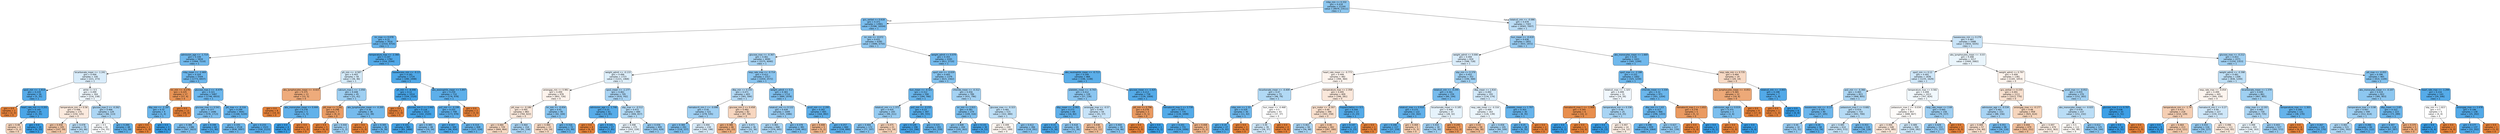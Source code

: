 digraph Tree {
node [shape=box, style="filled, rounded", color="black", fontname="helvetica"] ;
edge [fontname="helvetica"] ;
0 [label="mbp_min <= 0.332\ngini = 0.418\nsamples = 21244\nvalue = [9979, 23511]\nclass = 1", fillcolor="#8dc7f0"] ;
1 [label="gcs_verbal <= 0.618\ngini = 0.371\nsamples = 13901\nvalue = [5396, 16504]\nclass = 1", fillcolor="#7abdee"] ;
0 -> 1 [labeldistance=2.5, labelangle=45, headlabel="True"] ;
2 [label="inr_max <= 0.078\ngini = 0.31\nsamples = 7616\nvalue = [2310, 9754]\nclass = 1", fillcolor="#68b4eb"] ;
1 -> 2 ;
3 [label="admission_age <= -1.714\ngini = 0.339\nsamples = 5834\nvalue = [1994, 7210]\nclass = 1", fillcolor="#70b8ec"] ;
2 -> 3 ;
4 [label="bicarbonate_mean <= -1.241\ngini = 0.494\nsamples = 330\nvalue = [221, 273]\nclass = 1", fillcolor="#d9ecfa"] ;
3 -> 4 ;
5 [label="spo2_min <= -1.814\ngini = 0.219\nsamples = 26\nvalue = [5, 35]\nclass = 1", fillcolor="#55abe9"] ;
4 -> 5 ;
6 [label="gini = 0.0\nsamples = 2\nvalue = [2, 0]\nclass = 0", fillcolor="#e58139"] ;
5 -> 6 ;
7 [label="heart_rate_min <= 0.201\ngini = 0.145\nsamples = 24\nvalue = [3, 35]\nclass = 1", fillcolor="#4aa5e7"] ;
5 -> 7 ;
8 [label="gini = 0.48\nsamples = 4\nvalue = [3, 2]\nclass = 0", fillcolor="#f6d5bd"] ;
7 -> 8 ;
9 [label="gini = 0.0\nsamples = 20\nvalue = [0, 33]\nclass = 1", fillcolor="#399de5"] ;
7 -> 9 ;
10 [label="white <= 0.5\ngini = 0.499\nsamples = 304\nvalue = [216, 238]\nclass = 1", fillcolor="#edf6fd"] ;
4 -> 10 ;
11 [label="temperature_min <= 0.56\ngini = 0.496\nsamples = 175\nvalue = [150, 125]\nclass = 0", fillcolor="#fbeade"] ;
10 -> 11 ;
12 [label="gini = 0.458\nsamples = 105\nvalue = [107, 59]\nclass = 0", fillcolor="#f3c6a6"] ;
11 -> 12 ;
13 [label="gini = 0.478\nsamples = 70\nvalue = [43, 66]\nclass = 1", fillcolor="#baddf6"] ;
11 -> 13 ;
14 [label="glucose_max.2 <= -0.262\ngini = 0.466\nsamples = 129\nvalue = [66, 113]\nclass = 1", fillcolor="#add6f4"] ;
10 -> 14 ;
15 [label="gini = 0.5\nsamples = 81\nvalue = [54, 55]\nclass = 1", fillcolor="#fbfdff"] ;
14 -> 15 ;
16 [label="gini = 0.284\nsamples = 48\nvalue = [12, 58]\nclass = 1", fillcolor="#62b1ea"] ;
14 -> 16 ;
17 [label="mbp_mean <= -2.469\ngini = 0.324\nsamples = 5504\nvalue = [1773, 6937]\nclass = 1", fillcolor="#6cb6ec"] ;
3 -> 17 ;
18 [label="inr_min <= -0.276\ngini = 0.225\nsamples = 17\nvalue = [27, 4]\nclass = 0", fillcolor="#e99456"] ;
17 -> 18 ;
19 [label="dbp_min <= -2.187\ngini = 0.32\nsamples = 4\nvalue = [1, 4]\nclass = 1", fillcolor="#6ab6ec"] ;
18 -> 19 ;
20 [label="gini = 0.0\nsamples = 1\nvalue = [1, 0]\nclass = 0", fillcolor="#e58139"] ;
19 -> 20 ;
21 [label="gini = 0.0\nsamples = 3\nvalue = [0, 4]\nclass = 1", fillcolor="#399de5"] ;
19 -> 21 ;
22 [label="gini = 0.0\nsamples = 13\nvalue = [26, 0]\nclass = 0", fillcolor="#e58139"] ;
18 -> 22 ;
23 [label="glucose_max.2 <= -0.479\ngini = 0.321\nsamples = 5487\nvalue = [1746, 6933]\nclass = 1", fillcolor="#6bb6ec"] ;
17 -> 23 ;
24 [label="glucose_max <= 0.541\ngini = 0.377\nsamples = 1446\nvalue = [578, 1713]\nclass = 1", fillcolor="#7cbeee"] ;
23 -> 24 ;
25 [label="gini = 0.384\nsamples = 1386\nvalue = [567, 1623]\nclass = 1", fillcolor="#7ebfee"] ;
24 -> 25 ;
26 [label="gini = 0.194\nsamples = 60\nvalue = [11, 90]\nclass = 1", fillcolor="#51a9e8"] ;
24 -> 26 ;
27 [label="ptt_max <= -0.316\ngini = 0.299\nsamples = 4041\nvalue = [1168, 5220]\nclass = 1", fillcolor="#65b3eb"] ;
23 -> 27 ;
28 [label="gini = 0.335\nsamples = 2518\nvalue = [838, 3097]\nclass = 1", fillcolor="#6fb8ec"] ;
27 -> 28 ;
29 [label="gini = 0.233\nsamples = 1523\nvalue = [330, 2123]\nclass = 1", fillcolor="#58ace9"] ;
27 -> 29 ;
30 [label="temperature_max <= -2.366\ngini = 0.197\nsamples = 1782\nvalue = [316, 2544]\nclass = 1", fillcolor="#52a9e8"] ;
2 -> 30 ;
31 [label="ph_min <= -4.587\ngini = 0.493\nsamples = 58\nvalue = [36, 46]\nclass = 1", fillcolor="#d4eaf9"] ;
30 -> 31 ;
32 [label="abs_lymphocytes_mean <= -0.023\ngini = 0.375\nsamples = 13\nvalue = [15, 5]\nclass = 0", fillcolor="#eeab7b"] ;
31 -> 32 ;
33 [label="gini = 0.0\nsamples = 8\nvalue = [14, 0]\nclass = 0", fillcolor="#e58139"] ;
32 -> 33 ;
34 [label="abs_monocytes_mean <= 0.444\ngini = 0.278\nsamples = 5\nvalue = [1, 5]\nclass = 1", fillcolor="#61b1ea"] ;
32 -> 34 ;
35 [label="gini = 0.0\nsamples = 4\nvalue = [0, 5]\nclass = 1", fillcolor="#399de5"] ;
34 -> 35 ;
36 [label="gini = 0.0\nsamples = 1\nvalue = [1, 0]\nclass = 0", fillcolor="#e58139"] ;
34 -> 36 ;
37 [label="calcium_max.1 <= -1.056\ngini = 0.448\nsamples = 45\nvalue = [21, 41]\nclass = 1", fillcolor="#9ecff2"] ;
31 -> 37 ;
38 [label="ptt_max <= 3.241\ngini = 0.298\nsamples = 7\nvalue = [9, 2]\nclass = 0", fillcolor="#eb9d65"] ;
37 -> 38 ;
39 [label="gini = 0.0\nsamples = 5\nvalue = [8, 0]\nclass = 0", fillcolor="#e58139"] ;
38 -> 39 ;
40 [label="gini = 0.444\nsamples = 2\nvalue = [1, 2]\nclass = 1", fillcolor="#9ccef2"] ;
38 -> 40 ;
41 [label="abs_lymphocytes_mean <= -0.205\ngini = 0.36\nsamples = 38\nvalue = [12, 39]\nclass = 1", fillcolor="#76bbed"] ;
37 -> 41 ;
42 [label="gini = 0.0\nsamples = 2\nvalue = [3, 0]\nclass = 0", fillcolor="#e58139"] ;
41 -> 42 ;
43 [label="gini = 0.305\nsamples = 36\nvalue = [9, 39]\nclass = 1", fillcolor="#67b4eb"] ;
41 -> 43 ;
44 [label="baseexcess_min <= -0.13\ngini = 0.181\nsamples = 1724\nvalue = [280, 2498]\nclass = 1", fillcolor="#4fa8e8"] ;
30 -> 44 ;
45 [label="ph_min <= -8.098\ngini = 0.12\nsamples = 1014\nvalue = [104, 1520]\nclass = 1", fillcolor="#47a4e7"] ;
44 -> 45 ;
46 [label="gini = 0.0\nsamples = 1\nvalue = [2, 0]\nclass = 0", fillcolor="#e58139"] ;
45 -> 46 ;
47 [label="glucose_min.2 <= 2.442\ngini = 0.118\nsamples = 1013\nvalue = [102, 1520]\nclass = 1", fillcolor="#46a4e7"] ;
45 -> 47 ;
48 [label="gini = 0.101\nsamples = 965\nvalue = [83, 1466]\nclass = 1", fillcolor="#44a3e6"] ;
47 -> 48 ;
49 [label="gini = 0.385\nsamples = 48\nvalue = [19, 54]\nclass = 1", fillcolor="#7fbfee"] ;
47 -> 49 ;
50 [label="abs_eosinophils_mean <= 5.897\ngini = 0.259\nsamples = 710\nvalue = [176, 978]\nclass = 1", fillcolor="#5dafea"] ;
44 -> 50 ;
51 [label="po2_min <= -0.199\ngini = 0.255\nsamples = 708\nvalue = [173, 978]\nclass = 1", fillcolor="#5caeea"] ;
50 -> 51 ;
52 [label="gini = 0.167\nsamples = 300\nvalue = [46, 454]\nclass = 1", fillcolor="#4da7e8"] ;
51 -> 52 ;
53 [label="gini = 0.314\nsamples = 408\nvalue = [127, 524]\nclass = 1", fillcolor="#69b5eb"] ;
51 -> 53 ;
54 [label="gini = 0.0\nsamples = 2\nvalue = [3, 0]\nclass = 0", fillcolor="#e58139"] ;
50 -> 54 ;
55 [label="inr_min <= -0.072\ngini = 0.431\nsamples = 6285\nvalue = [3086, 6750]\nclass = 1", fillcolor="#94caf1"] ;
1 -> 55 ;
56 [label="glucose_max <= -0.367\ngini = 0.461\nsamples = 4040\nvalue = [2275, 4040]\nclass = 1", fillcolor="#a8d4f4"] ;
55 -> 56 ;
57 [label="weight_admit <= -0.133\ngini = 0.496\nsamples = 1723\nvalue = [1221, 1468]\nclass = 1", fillcolor="#deeffb"] ;
56 -> 57 ;
58 [label="aniongap_min <= 0.981\ngini = 0.499\nsamples = 978\nvalue = [802, 726]\nclass = 0", fillcolor="#fdf3ec"] ;
57 -> 58 ;
59 [label="ptt_max <= -0.186\ngini = 0.495\nsamples = 883\nvalue = [760, 622]\nclass = 0", fillcolor="#fae8db"] ;
58 -> 59 ;
60 [label="gini = 0.484\nsamples = 729\nvalue = [669, 464]\nclass = 0", fillcolor="#f7d8c2"] ;
59 -> 60 ;
61 [label="gini = 0.464\nsamples = 154\nvalue = [91, 158]\nclass = 1", fillcolor="#abd5f4"] ;
59 -> 61 ;
62 [label="inr_min <= -0.454\ngini = 0.41\nsamples = 95\nvalue = [42, 104]\nclass = 1", fillcolor="#89c5f0"] ;
58 -> 62 ;
63 [label="gini = 0.484\nsamples = 23\nvalue = [20, 14]\nclass = 0", fillcolor="#f7d9c4"] ;
62 -> 63 ;
64 [label="gini = 0.316\nsamples = 72\nvalue = [22, 90]\nclass = 1", fillcolor="#69b5eb"] ;
62 -> 64 ;
65 [label="spo2_mean <= -1.177\ngini = 0.461\nsamples = 745\nvalue = [419, 742]\nclass = 1", fillcolor="#a9d4f4"] ;
57 -> 65 ;
66 [label="admission_age <= -1.746\ngini = 0.23\nsamples = 61\nvalue = [13, 85]\nclass = 1", fillcolor="#57ace9"] ;
65 -> 66 ;
67 [label="gini = 0.0\nsamples = 4\nvalue = [6, 0]\nclass = 0", fillcolor="#e58139"] ;
66 -> 67 ;
68 [label="gini = 0.141\nsamples = 57\nvalue = [7, 85]\nclass = 1", fillcolor="#49a5e7"] ;
66 -> 68 ;
69 [label="sbp_max <= -0.512\ngini = 0.472\nsamples = 684\nvalue = [406, 657]\nclass = 1", fillcolor="#b3daf5"] ;
65 -> 69 ;
70 [label="gini = 0.498\nsamples = 275\nvalue = [203, 228]\nclass = 1", fillcolor="#e9f4fc"] ;
69 -> 70 ;
71 [label="gini = 0.436\nsamples = 409\nvalue = [203, 429]\nclass = 1", fillcolor="#97cbf1"] ;
69 -> 71 ;
72 [label="resp_rate_max <= -0.714\ngini = 0.412\nsamples = 2317\nvalue = [1054, 2572]\nclass = 1", fillcolor="#8ac5f0"] ;
56 -> 72 ;
73 [label="dbp_min <= 0.155\ngini = 0.471\nsamples = 603\nvalue = [365, 594]\nclass = 1", fillcolor="#b3d9f5"] ;
72 -> 73 ;
74 [label="hematocrit_min.1 <= -0.096\ngini = 0.45\nsamples = 521\nvalue = [278, 535]\nclass = 1", fillcolor="#a0d0f3"] ;
73 -> 74 ;
75 [label="gini = 0.384\nsamples = 291\nvalue = [118, 337]\nclass = 1", fillcolor="#7ebfee"] ;
74 -> 75 ;
76 [label="gini = 0.494\nsamples = 230\nvalue = [160, 198]\nclass = 1", fillcolor="#d9ecfa"] ;
74 -> 76 ;
77 [label="glucose_min.2 <= 0.458\ngini = 0.482\nsamples = 82\nvalue = [87, 59]\nclass = 0", fillcolor="#f7d6bf"] ;
73 -> 77 ;
78 [label="gini = 0.386\nsamples = 46\nvalue = [65, 23]\nclass = 0", fillcolor="#eeae7f"] ;
77 -> 78 ;
79 [label="gini = 0.471\nsamples = 36\nvalue = [22, 36]\nclass = 1", fillcolor="#b2d9f5"] ;
77 -> 79 ;
80 [label="weight_admit <= 0.2\ngini = 0.383\nsamples = 1714\nvalue = [689, 1978]\nclass = 1", fillcolor="#7ebfee"] ;
72 -> 80 ;
81 [label="totalco2_min <= 0.122\ngini = 0.439\nsamples = 1049\nvalue = [525, 1086]\nclass = 1", fillcolor="#99ccf2"] ;
80 -> 81 ;
82 [label="gini = 0.465\nsamples = 668\nvalue = [376, 645]\nclass = 1", fillcolor="#acd6f4"] ;
81 -> 82 ;
83 [label="gini = 0.378\nsamples = 381\nvalue = [149, 441]\nclass = 1", fillcolor="#7cbeee"] ;
81 -> 83 ;
84 [label="pco2_min <= -2.295\ngini = 0.262\nsamples = 665\nvalue = [164, 892]\nclass = 1", fillcolor="#5dafea"] ;
80 -> 84 ;
85 [label="gini = 0.408\nsamples = 5\nvalue = [5, 2]\nclass = 0", fillcolor="#efb388"] ;
84 -> 85 ;
86 [label="gini = 0.257\nsamples = 660\nvalue = [159, 890]\nclass = 1", fillcolor="#5cafea"] ;
84 -> 86 ;
87 [label="weight_admit <= 0.079\ngini = 0.355\nsamples = 2245\nvalue = [811, 2710]\nclass = 1", fillcolor="#74baed"] ;
55 -> 87 ;
88 [label="spo2_min <= -0.029\ngini = 0.405\nsamples = 1379\nvalue = [615, 1562]\nclass = 1", fillcolor="#87c4ef"] ;
87 -> 88 ;
89 [label="bun_mean <= -0.321\ngini = 0.312\nsamples = 590\nvalue = [184, 766]\nclass = 1", fillcolor="#69b5eb"] ;
88 -> 89 ;
90 [label="totalco2_min <= 1.372\ngini = 0.435\nsamples = 193\nvalue = [99, 211]\nclass = 1", fillcolor="#96cbf1"] ;
89 -> 90 ;
91 [label="gini = 0.404\nsamples = 172\nvalue = [77, 197]\nclass = 1", fillcolor="#86c3ef"] ;
90 -> 91 ;
92 [label="gini = 0.475\nsamples = 21\nvalue = [22, 14]\nclass = 0", fillcolor="#f6d1b7"] ;
90 -> 92 ;
93 [label="po2_min <= -0.232\ngini = 0.23\nsamples = 397\nvalue = [85, 555]\nclass = 1", fillcolor="#57ace9"] ;
89 -> 93 ;
94 [label="gini = 0.129\nsamples = 196\nvalue = [22, 296]\nclass = 1", fillcolor="#48a4e7"] ;
93 -> 94 ;
95 [label="gini = 0.315\nsamples = 201\nvalue = [63, 259]\nclass = 1", fillcolor="#69b5eb"] ;
93 -> 95 ;
96 [label="chloride_mean <= -0.312\ngini = 0.456\nsamples = 789\nvalue = [431, 796]\nclass = 1", fillcolor="#a4d2f3"] ;
88 -> 96 ;
97 [label="inr_min <= 2.915\ngini = 0.381\nsamples = 274\nvalue = [109, 316]\nclass = 1", fillcolor="#7dbfee"] ;
96 -> 97 ;
98 [label="gini = 0.408\nsamples = 244\nvalue = [105, 263]\nclass = 1", fillcolor="#88c4ef"] ;
97 -> 98 ;
99 [label="gini = 0.131\nsamples = 30\nvalue = [4, 53]\nclass = 1", fillcolor="#48a4e7"] ;
97 -> 99 ;
100 [label="glucose_max <= -0.323\ngini = 0.481\nsamples = 515\nvalue = [322, 480]\nclass = 1", fillcolor="#bedff6"] ;
96 -> 100 ;
101 [label="gini = 0.499\nsamples = 249\nvalue = [203, 189]\nclass = 0", fillcolor="#fdf6f1"] ;
100 -> 101 ;
102 [label="gini = 0.412\nsamples = 266\nvalue = [119, 291]\nclass = 1", fillcolor="#8ac5f0"] ;
100 -> 102 ;
103 [label="abs_neutrophils_mean <= -0.713\ngini = 0.249\nsamples = 866\nvalue = [196, 1148]\nclass = 1", fillcolor="#5baee9"] ;
87 -> 103 ;
104 [label="platelets_mean <= -0.743\ngini = 0.412\nsamples = 128\nvalue = [57, 139]\nclass = 1", fillcolor="#8ac5f0"] ;
103 -> 104 ;
105 [label="dbp_mean <= -0.062\ngini = 0.273\nsamples = 69\nvalue = [16, 82]\nclass = 1", fillcolor="#60b0ea"] ;
104 -> 105 ;
106 [label="gini = 0.15\nsamples = 43\nvalue = [5, 56]\nclass = 1", fillcolor="#4ba6e7"] ;
105 -> 106 ;
107 [label="gini = 0.418\nsamples = 26\nvalue = [11, 26]\nclass = 1", fillcolor="#8dc6f0"] ;
105 -> 107 ;
108 [label="aniongap_max <= -0.57\ngini = 0.487\nsamples = 59\nvalue = [41, 57]\nclass = 1", fillcolor="#c7e3f8"] ;
104 -> 108 ;
109 [label="gini = 0.438\nsamples = 20\nvalue = [23, 11]\nclass = 0", fillcolor="#f1bd98"] ;
108 -> 109 ;
110 [label="gini = 0.404\nsamples = 39\nvalue = [18, 46]\nclass = 1", fillcolor="#86c3ef"] ;
108 -> 110 ;
111 [label="glucose_mean <= -1.425\ngini = 0.213\nsamples = 738\nvalue = [139, 1009]\nclass = 1", fillcolor="#54abe9"] ;
103 -> 111 ;
112 [label="ptt_min <= 0.796\ngini = 0.278\nsamples = 3\nvalue = [5, 1]\nclass = 0", fillcolor="#ea9a61"] ;
111 -> 112 ;
113 [label="gini = 0.0\nsamples = 2\nvalue = [5, 0]\nclass = 0", fillcolor="#e58139"] ;
112 -> 113 ;
114 [label="gini = 0.0\nsamples = 1\nvalue = [0, 1]\nclass = 1", fillcolor="#399de5"] ;
112 -> 114 ;
115 [label="hematocrit_max.1 <= 3.739\ngini = 0.207\nsamples = 735\nvalue = [134, 1008]\nclass = 1", fillcolor="#53aae8"] ;
111 -> 115 ;
116 [label="gini = 0.201\nsamples = 731\nvalue = [129, 1006]\nclass = 1", fillcolor="#52aae8"] ;
115 -> 116 ;
117 [label="gini = 0.408\nsamples = 4\nvalue = [5, 2]\nclass = 0", fillcolor="#efb388"] ;
115 -> 117 ;
118 [label="totalco2_min <= -0.086\ngini = 0.478\nsamples = 7343\nvalue = [4583, 7007]\nclass = 1", fillcolor="#bbddf6"] ;
0 -> 118 [labeldistance=2.5, labelangle=-45, headlabel="False"] ;
119 [label="bun_mean <= -0.419\ngini = 0.436\nsamples = 1855\nvalue = [933, 1972]\nclass = 1", fillcolor="#97cbf1"] ;
118 -> 119 ;
120 [label="weight_admit <= 0.006\ngini = 0.494\nsamples = 834\nvalue = [588, 728]\nclass = 1", fillcolor="#d9ecfa"] ;
119 -> 120 ;
121 [label="heart_rate_mean <= -0.773\ngini = 0.499\nsamples = 482\nvalue = [394, 360]\nclass = 0", fillcolor="#fdf4ee"] ;
120 -> 121 ;
122 [label="bicarbonate_mean <= -0.409\ngini = 0.47\nsamples = 73\nvalue = [48, 79]\nclass = 1", fillcolor="#b1d9f5"] ;
121 -> 122 ;
123 [label="mbp_min <= 1.33\ngini = 0.329\nsamples = 30\nvalue = [11, 42]\nclass = 1", fillcolor="#6db7ec"] ;
122 -> 123 ;
124 [label="gini = 0.19\nsamples = 27\nvalue = [5, 42]\nclass = 1", fillcolor="#51a9e8"] ;
123 -> 124 ;
125 [label="gini = 0.0\nsamples = 3\nvalue = [6, 0]\nclass = 0", fillcolor="#e58139"] ;
123 -> 125 ;
126 [label="bun_mean <= -0.468\ngini = 0.5\nsamples = 43\nvalue = [37, 37]\nclass = 0", fillcolor="#ffffff"] ;
122 -> 126 ;
127 [label="gini = 0.49\nsamples = 39\nvalue = [28, 37]\nclass = 1", fillcolor="#cfe7f9"] ;
126 -> 127 ;
128 [label="gini = 0.0\nsamples = 4\nvalue = [9, 0]\nclass = 0", fillcolor="#e58139"] ;
126 -> 128 ;
129 [label="temperature_max <= 2.358\ngini = 0.495\nsamples = 409\nvalue = [346, 281]\nclass = 0", fillcolor="#fae7da"] ;
121 -> 129 ;
130 [label="gcs_motor <= -0.307\ngini = 0.49\nsamples = 396\nvalue = [343, 258]\nclass = 0", fillcolor="#f9e0ce"] ;
129 -> 130 ;
131 [label="gini = 0.463\nsamples = 94\nvalue = [56, 98]\nclass = 1", fillcolor="#aad5f4"] ;
130 -> 131 ;
132 [label="gini = 0.46\nsamples = 302\nvalue = [287, 160]\nclass = 0", fillcolor="#f3c7a7"] ;
130 -> 132 ;
133 [label="hispanic/latino <= 0.5\ngini = 0.204\nsamples = 13\nvalue = [3, 23]\nclass = 1", fillcolor="#53aae8"] ;
129 -> 133 ;
134 [label="gini = 0.147\nsamples = 12\nvalue = [2, 23]\nclass = 1", fillcolor="#4aa6e7"] ;
133 -> 134 ;
135 [label="gini = 0.0\nsamples = 1\nvalue = [1, 0]\nclass = 0", fillcolor="#e58139"] ;
133 -> 135 ;
136 [label="sbp_min <= 0.379\ngini = 0.452\nsamples = 352\nvalue = [194, 368]\nclass = 1", fillcolor="#a1d1f3"] ;
120 -> 136 ;
137 [label="totalco2_min <= -0.295\ngini = 0.361\nsamples = 159\nvalue = [60, 194]\nclass = 1", fillcolor="#76bbed"] ;
136 -> 137 ;
138 [label="totalco2_max <= 0.916\ngini = 0.275\nsamples = 122\nvalue = [32, 162]\nclass = 1", fillcolor="#60b0ea"] ;
137 -> 138 ;
139 [label="gini = 0.248\nsamples = 117\nvalue = [27, 159]\nclass = 1", fillcolor="#5baee9"] ;
138 -> 139 ;
140 [label="gini = 0.469\nsamples = 5\nvalue = [5, 3]\nclass = 0", fillcolor="#f5cdb0"] ;
138 -> 140 ;
141 [label="bicarbonate_mean <= 0.185\ngini = 0.498\nsamples = 37\nvalue = [28, 32]\nclass = 1", fillcolor="#e6f3fc"] ;
137 -> 141 ;
142 [label="gini = 0.454\nsamples = 30\nvalue = [16, 30]\nclass = 1", fillcolor="#a3d1f3"] ;
141 -> 142 ;
143 [label="gini = 0.245\nsamples = 7\nvalue = [12, 2]\nclass = 0", fillcolor="#e9965a"] ;
141 -> 143 ;
144 [label="dbp_mean <= 1.816\ngini = 0.492\nsamples = 193\nvalue = [134, 174]\nclass = 1", fillcolor="#d1e8f9"] ;
136 -> 144 ;
145 [label="resp_rate_mean <= -0.316\ngini = 0.499\nsamples = 163\nvalue = [126, 139]\nclass = 1", fillcolor="#ecf6fd"] ;
144 -> 145 ;
146 [label="gini = 0.43\nsamples = 58\nvalue = [66, 30]\nclass = 0", fillcolor="#f1ba93"] ;
145 -> 146 ;
147 [label="gini = 0.458\nsamples = 105\nvalue = [60, 109]\nclass = 1", fillcolor="#a6d3f3"] ;
145 -> 147 ;
148 [label="platelets_mean <= 1.707\ngini = 0.303\nsamples = 30\nvalue = [8, 35]\nclass = 1", fillcolor="#66b3eb"] ;
144 -> 148 ;
149 [label="gini = 0.25\nsamples = 28\nvalue = [6, 35]\nclass = 1", fillcolor="#5baee9"] ;
148 -> 149 ;
150 [label="gini = 0.0\nsamples = 2\nvalue = [2, 0]\nclass = 0", fillcolor="#e58139"] ;
148 -> 150 ;
151 [label="abs_monocytes_mean <= 1.669\ngini = 0.34\nsamples = 1021\nvalue = [345, 1244]\nclass = 1", fillcolor="#70b8ec"] ;
119 -> 151 ;
152 [label="spo2_max <= -2.188\ngini = 0.331\nsamples = 1002\nvalue = [325, 1230]\nclass = 1", fillcolor="#6db7ec"] ;
151 -> 152 ;
153 [label="totalco2_max <= -1.325\ngini = 0.499\nsamples = 31\nvalue = [24, 26]\nclass = 1", fillcolor="#f0f7fd"] ;
152 -> 153 ;
154 [label="hematocrit_max.1 <= -1.908\ngini = 0.165\nsamples = 6\nvalue = [10, 1]\nclass = 0", fillcolor="#e88e4d"] ;
153 -> 154 ;
155 [label="gini = 0.0\nsamples = 1\nvalue = [0, 1]\nclass = 1", fillcolor="#399de5"] ;
154 -> 155 ;
156 [label="gini = 0.0\nsamples = 5\nvalue = [10, 0]\nclass = 0", fillcolor="#e58139"] ;
154 -> 156 ;
157 [label="temperature_min <= 0.336\ngini = 0.46\nsamples = 25\nvalue = [14, 25]\nclass = 1", fillcolor="#a8d4f4"] ;
153 -> 157 ;
158 [label="gini = 0.0\nsamples = 11\nvalue = [0, 13]\nclass = 1", fillcolor="#399de5"] ;
157 -> 158 ;
159 [label="gini = 0.497\nsamples = 14\nvalue = [14, 12]\nclass = 0", fillcolor="#fbede3"] ;
157 -> 159 ;
160 [label="chloride_mean <= 3.334\ngini = 0.32\nsamples = 971\nvalue = [301, 1204]\nclass = 1", fillcolor="#6ab6ec"] ;
152 -> 160 ;
161 [label="dbp_min <= 1.63\ngini = 0.317\nsamples = 966\nvalue = [296, 1203]\nclass = 1", fillcolor="#6ab5eb"] ;
160 -> 161 ;
162 [label="gini = 0.296\nsamples = 839\nvalue = [234, 1064]\nclass = 1", fillcolor="#65b3eb"] ;
161 -> 162 ;
163 [label="gini = 0.427\nsamples = 127\nvalue = [62, 139]\nclass = 1", fillcolor="#91c9f1"] ;
161 -> 163 ;
164 [label="hematocrit_max.1 <= 1.652\ngini = 0.278\nsamples = 5\nvalue = [5, 1]\nclass = 0", fillcolor="#ea9a61"] ;
160 -> 164 ;
165 [label="gini = 0.0\nsamples = 4\nvalue = [5, 0]\nclass = 0", fillcolor="#e58139"] ;
164 -> 165 ;
166 [label="gini = 0.0\nsamples = 1\nvalue = [0, 1]\nclass = 1", fillcolor="#399de5"] ;
164 -> 166 ;
167 [label="resp_rate_min <= 0.735\ngini = 0.484\nsamples = 19\nvalue = [20, 14]\nclass = 0", fillcolor="#f7d9c4"] ;
151 -> 167 ;
168 [label="abs_lymphocytes_mean <= -0.051\ngini = 0.365\nsamples = 12\nvalue = [19, 6]\nclass = 0", fillcolor="#eda978"] ;
167 -> 168 ;
169 [label="admission_age <= 0.019\ngini = 0.375\nsamples = 3\nvalue = [2, 6]\nclass = 1", fillcolor="#7bbeee"] ;
168 -> 169 ;
170 [label="gini = 0.0\nsamples = 1\nvalue = [2, 0]\nclass = 0", fillcolor="#e58139"] ;
169 -> 170 ;
171 [label="gini = 0.0\nsamples = 2\nvalue = [0, 6]\nclass = 1", fillcolor="#399de5"] ;
169 -> 171 ;
172 [label="gini = 0.0\nsamples = 9\nvalue = [17, 0]\nclass = 0", fillcolor="#e58139"] ;
168 -> 172 ;
173 [label="totalco2_min <= -3.003\ngini = 0.198\nsamples = 7\nvalue = [1, 8]\nclass = 1", fillcolor="#52a9e8"] ;
167 -> 173 ;
174 [label="gini = 0.0\nsamples = 1\nvalue = [1, 0]\nclass = 0", fillcolor="#e58139"] ;
173 -> 174 ;
175 [label="gini = 0.0\nsamples = 6\nvalue = [0, 8]\nclass = 1", fillcolor="#399de5"] ;
173 -> 175 ;
176 [label="baseexcess_min <= 0.276\ngini = 0.487\nsamples = 5488\nvalue = [3650, 5035]\nclass = 1", fillcolor="#c9e4f8"] ;
118 -> 176 ;
177 [label="abs_lymphocytes_mean <= -0.03\ngini = 0.498\nsamples = 3217\nvalue = [2400, 2682]\nclass = 1", fillcolor="#eaf5fc"] ;
176 -> 177 ;
178 [label="spo2_min <= 0.12\ngini = 0.491\nsamples = 1836\nvalue = [1235, 1629]\nclass = 1", fillcolor="#cfe7f9"] ;
177 -> 178 ;
179 [label="po2_min <= -0.366\ngini = 0.465\nsamples = 823\nvalue = [468, 805]\nclass = 1", fillcolor="#acd6f4"] ;
178 -> 179 ;
180 [label="baseexcess_min <= -0.13\ngini = 0.325\nsamples = 90\nvalue = [27, 105]\nclass = 1", fillcolor="#6cb6ec"] ;
179 -> 180 ;
181 [label="gini = 0.44\nsamples = 32\nvalue = [15, 31]\nclass = 1", fillcolor="#99ccf2"] ;
180 -> 181 ;
182 [label="gini = 0.24\nsamples = 58\nvalue = [12, 74]\nclass = 1", fillcolor="#59ade9"] ;
180 -> 182 ;
183 [label="potassium_max.1 <= 0.682\ngini = 0.474\nsamples = 733\nvalue = [441, 700]\nclass = 1", fillcolor="#b6dbf5"] ;
179 -> 183 ;
184 [label="gini = 0.485\nsamples = 614\nvalue = [403, 572]\nclass = 1", fillcolor="#c4e2f7"] ;
183 -> 184 ;
185 [label="gini = 0.353\nsamples = 119\nvalue = [38, 128]\nclass = 1", fillcolor="#74baed"] ;
183 -> 185 ;
186 [label="temperature_max <= 0.582\ngini = 0.499\nsamples = 1013\nvalue = [767, 824]\nclass = 1", fillcolor="#f1f8fd"] ;
178 -> 186 ;
187 [label="potassium_max.1 <= -0.034\ngini = 0.5\nsamples = 857\nvalue = [688, 667]\nclass = 0", fillcolor="#fefbf9"] ;
186 -> 187 ;
188 [label="gini = 0.494\nsamples = 548\nvalue = [479, 385]\nclass = 0", fillcolor="#fae6d8"] ;
187 -> 188 ;
189 [label="gini = 0.489\nsamples = 309\nvalue = [209, 282]\nclass = 1", fillcolor="#cce6f8"] ;
187 -> 189 ;
190 [label="resp_rate_mean <= 2.69\ngini = 0.445\nsamples = 156\nvalue = [79, 157]\nclass = 1", fillcolor="#9dcef2"] ;
186 -> 190 ;
191 [label="gini = 0.429\nsamples = 153\nvalue = [71, 157]\nclass = 1", fillcolor="#93c9f1"] ;
190 -> 191 ;
192 [label="gini = 0.0\nsamples = 3\nvalue = [8, 0]\nclass = 0", fillcolor="#e58139"] ;
190 -> 192 ;
193 [label="weight_admit <= 0.797\ngini = 0.499\nsamples = 1381\nvalue = [1165, 1053]\nclass = 0", fillcolor="#fdf3ec"] ;
177 -> 193 ;
194 [label="gcs_verbal <= 0.155\ngini = 0.491\nsamples = 1111\nvalue = [1013, 770]\nclass = 0", fillcolor="#f9e1d0"] ;
193 -> 194 ;
195 [label="admission_age <= -0.534\ngini = 0.461\nsamples = 153\nvalue = [88, 156]\nclass = 1", fillcolor="#a9d4f4"] ;
194 -> 195 ;
196 [label="gini = 0.489\nsamples = 57\nvalue = [54, 40]\nclass = 0", fillcolor="#f8decc"] ;
195 -> 196 ;
197 [label="gini = 0.351\nsamples = 96\nvalue = [34, 116]\nclass = 1", fillcolor="#73baed"] ;
195 -> 197 ;
198 [label="aniongap_max <= -0.177\ngini = 0.48\nsamples = 958\nvalue = [925, 614]\nclass = 0", fillcolor="#f6d5bc"] ;
194 -> 198 ;
199 [label="gini = 0.444\nsamples = 479\nvalue = [503, 251]\nclass = 0", fillcolor="#f2c09c"] ;
198 -> 199 ;
200 [label="gini = 0.497\nsamples = 479\nvalue = [422, 363]\nclass = 0", fillcolor="#fbede3"] ;
198 -> 200 ;
201 [label="pco2_max <= -0.052\ngini = 0.455\nsamples = 270\nvalue = [152, 283]\nclass = 1", fillcolor="#a3d2f3"] ;
193 -> 201 ;
202 [label="abs_monocytes_mean <= -0.025\ngini = 0.478\nsamples = 237\nvalue = [151, 232]\nclass = 1", fillcolor="#baddf6"] ;
201 -> 202 ;
203 [label="gini = 0.5\nsamples = 112\nvalue = [92, 88]\nclass = 0", fillcolor="#fefaf6"] ;
202 -> 203 ;
204 [label="gini = 0.412\nsamples = 125\nvalue = [59, 144]\nclass = 1", fillcolor="#8ac5f0"] ;
202 -> 204 ;
205 [label="glucose_max.2 <= 0.707\ngini = 0.038\nsamples = 33\nvalue = [1, 51]\nclass = 1", fillcolor="#3d9fe6"] ;
201 -> 205 ;
206 [label="gini = 0.0\nsamples = 32\nvalue = [0, 51]\nclass = 1", fillcolor="#399de5"] ;
205 -> 206 ;
207 [label="gini = 0.0\nsamples = 1\nvalue = [1, 0]\nclass = 0", fillcolor="#e58139"] ;
205 -> 207 ;
208 [label="glucose_max <= -0.212\ngini = 0.453\nsamples = 2271\nvalue = [1250, 2353]\nclass = 1", fillcolor="#a2d1f3"] ;
176 -> 208 ;
209 [label="weight_admit <= -0.398\ngini = 0.481\nsamples = 1306\nvalue = [836, 1244]\nclass = 1", fillcolor="#bedff6"] ;
208 -> 209 ;
210 [label="resp_rate_max <= -0.054\ngini = 0.499\nsamples = 445\nvalue = [369, 339]\nclass = 0", fillcolor="#fdf5ef"] ;
209 -> 210 ;
211 [label="temperature_min <= -1.74\ngini = 0.471\nsamples = 218\nvalue = [210, 129]\nclass = 0", fillcolor="#f5ceb3"] ;
210 -> 211 ;
212 [label="gini = 0.0\nsamples = 5\nvalue = [0, 8]\nclass = 1", fillcolor="#399de5"] ;
211 -> 212 ;
213 [label="gini = 0.464\nsamples = 213\nvalue = [210, 121]\nclass = 0", fillcolor="#f4caab"] ;
211 -> 213 ;
214 [label="hematocrit_min.1 <= 0.27\ngini = 0.49\nsamples = 227\nvalue = [159, 210]\nclass = 1", fillcolor="#cfe7f9"] ;
210 -> 214 ;
215 [label="gini = 0.433\nsamples = 116\nvalue = [59, 127]\nclass = 1", fillcolor="#95cbf1"] ;
214 -> 215 ;
216 [label="gini = 0.496\nsamples = 111\nvalue = [100, 83]\nclass = 0", fillcolor="#fbeadd"] ;
214 -> 216 ;
217 [label="bicarbonate_mean <= 1.374\ngini = 0.449\nsamples = 861\nvalue = [467, 905]\nclass = 1", fillcolor="#9fd0f2"] ;
209 -> 217 ;
218 [label="mbp_max <= -0.193\ngini = 0.465\nsamples = 730\nvalue = [429, 735]\nclass = 1", fillcolor="#add6f4"] ;
217 -> 218 ;
219 [label="gini = 0.498\nsamples = 203\nvalue = [146, 163]\nclass = 1", fillcolor="#eaf5fc"] ;
218 -> 219 ;
220 [label="gini = 0.443\nsamples = 527\nvalue = [283, 572]\nclass = 1", fillcolor="#9bcdf2"] ;
218 -> 220 ;
221 [label="temperature_max <= -1.303\ngini = 0.299\nsamples = 131\nvalue = [38, 170]\nclass = 1", fillcolor="#65b3eb"] ;
217 -> 221 ;
222 [label="gini = 0.0\nsamples = 6\nvalue = [6, 0]\nclass = 0", fillcolor="#e58139"] ;
221 -> 222 ;
223 [label="gini = 0.267\nsamples = 125\nvalue = [32, 170]\nclass = 1", fillcolor="#5eafea"] ;
221 -> 223 ;
224 [label="ptt_max <= -0.055\ngini = 0.396\nsamples = 965\nvalue = [414, 1109]\nclass = 1", fillcolor="#83c2ef"] ;
208 -> 224 ;
225 [label="abs_monocytes_mean <= -0.107\ngini = 0.419\nsamples = 822\nvalue = [385, 903]\nclass = 1", fillcolor="#8dc7f0"] ;
224 -> 225 ;
226 [label="temperature_max <= 0.98\ngini = 0.447\nsamples = 599\nvalue = [312, 614]\nclass = 1", fillcolor="#9ecff2"] ;
225 -> 226 ;
227 [label="gini = 0.465\nsamples = 515\nvalue = [291, 502]\nclass = 1", fillcolor="#acd6f4"] ;
226 -> 227 ;
228 [label="gini = 0.266\nsamples = 84\nvalue = [21, 112]\nclass = 1", fillcolor="#5eafea"] ;
226 -> 228 ;
229 [label="dbp_mean <= 2.65\ngini = 0.322\nsamples = 223\nvalue = [73, 289]\nclass = 1", fillcolor="#6bb6ec"] ;
225 -> 229 ;
230 [label="gini = 0.307\nsamples = 218\nvalue = [67, 287]\nclass = 1", fillcolor="#67b4eb"] ;
229 -> 230 ;
231 [label="gini = 0.375\nsamples = 5\nvalue = [6, 2]\nclass = 0", fillcolor="#eeab7b"] ;
229 -> 231 ;
232 [label="heart_rate_max <= -1.294\ngini = 0.216\nsamples = 143\nvalue = [29, 206]\nclass = 1", fillcolor="#55abe9"] ;
224 -> 232 ;
233 [label="sbp_min <= 1.823\ngini = 0.5\nsamples = 5\nvalue = [4, 4]\nclass = 0", fillcolor="#ffffff"] ;
232 -> 233 ;
234 [label="gini = 0.0\nsamples = 3\nvalue = [0, 4]\nclass = 1", fillcolor="#399de5"] ;
233 -> 234 ;
235 [label="gini = 0.0\nsamples = 2\nvalue = [4, 0]\nclass = 0", fillcolor="#e58139"] ;
233 -> 235 ;
236 [label="aniongap_max <= 2.478\ngini = 0.196\nsamples = 138\nvalue = [25, 202]\nclass = 1", fillcolor="#52a9e8"] ;
232 -> 236 ;
237 [label="gini = 0.177\nsamples = 137\nvalue = [22, 202]\nclass = 1", fillcolor="#4fa8e8"] ;
236 -> 237 ;
238 [label="gini = 0.0\nsamples = 1\nvalue = [3, 0]\nclass = 0", fillcolor="#e58139"] ;
236 -> 238 ;
}